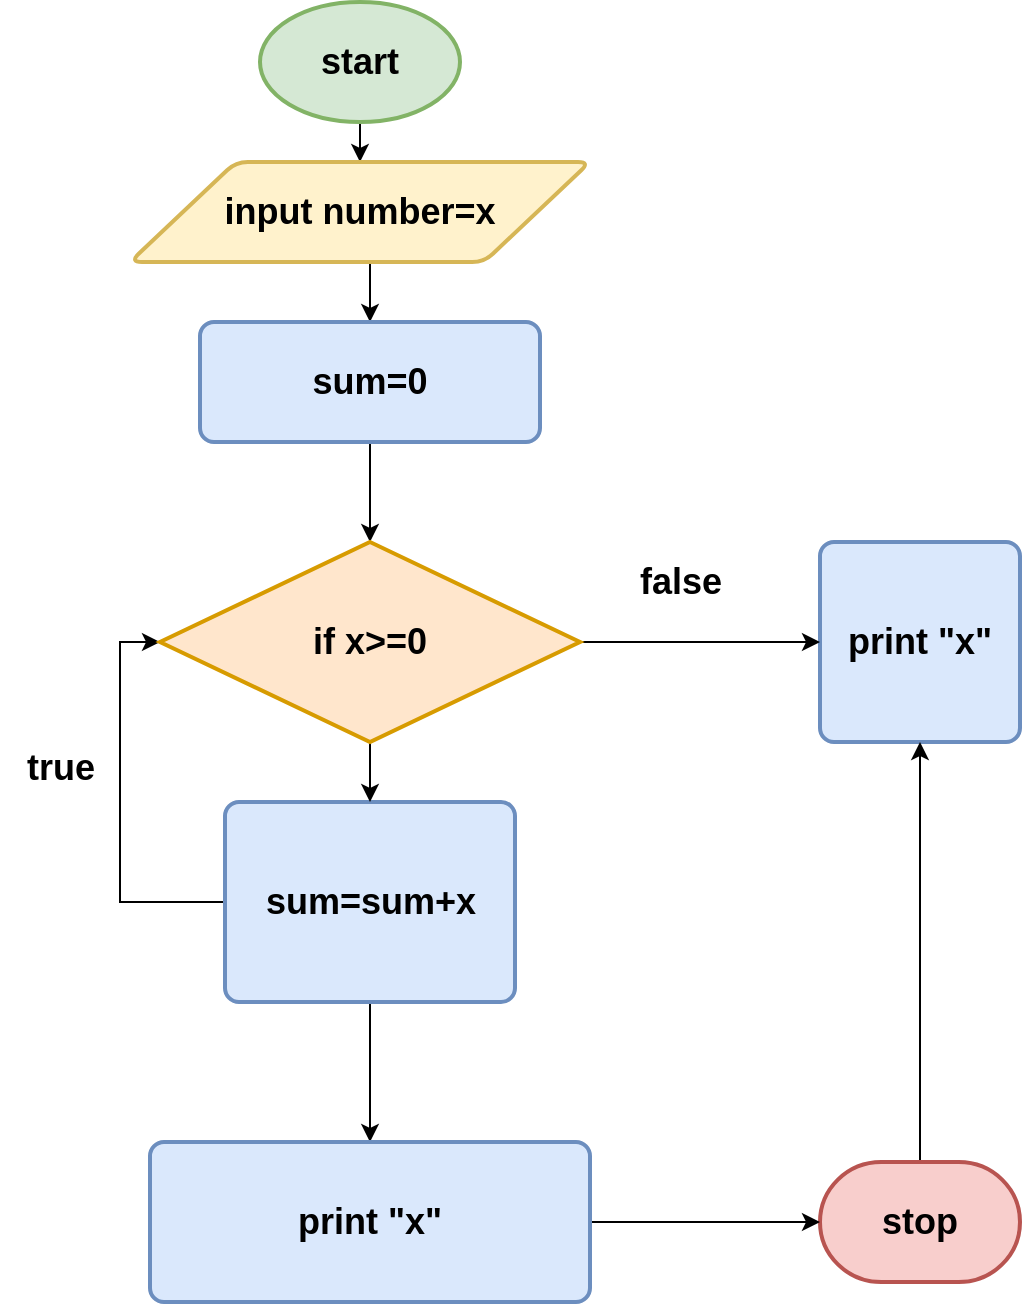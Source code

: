 <mxfile version="20.8.23" type="github">
  <diagram name="Page-1" id="dyRhPUSHNiwesirx6Q01">
    <mxGraphModel dx="2049" dy="1874" grid="1" gridSize="10" guides="1" tooltips="1" connect="1" arrows="1" fold="1" page="1" pageScale="1" pageWidth="827" pageHeight="1169" math="0" shadow="0">
      <root>
        <mxCell id="0" />
        <mxCell id="1" parent="0" />
        <mxCell id="adOomyWSaW6gL--JN8tY-3" style="edgeStyle=orthogonalEdgeStyle;rounded=0;orthogonalLoop=1;jettySize=auto;html=1;exitX=0.5;exitY=1;exitDx=0;exitDy=0;exitPerimeter=0;entryX=0.5;entryY=0;entryDx=0;entryDy=0;" parent="1" source="adOomyWSaW6gL--JN8tY-1" target="adOomyWSaW6gL--JN8tY-2" edge="1">
          <mxGeometry relative="1" as="geometry" />
        </mxCell>
        <mxCell id="adOomyWSaW6gL--JN8tY-1" value="&lt;h2&gt;start&lt;/h2&gt;" style="strokeWidth=2;html=1;shape=mxgraph.flowchart.start_1;whiteSpace=wrap;fillColor=#d5e8d4;strokeColor=#82b366;" parent="1" vertex="1">
          <mxGeometry x="350" y="-40" width="100" height="60" as="geometry" />
        </mxCell>
        <mxCell id="adOomyWSaW6gL--JN8tY-12" style="edgeStyle=orthogonalEdgeStyle;rounded=0;orthogonalLoop=1;jettySize=auto;html=1;exitX=0.5;exitY=1;exitDx=0;exitDy=0;entryX=0.5;entryY=0;entryDx=0;entryDy=0;" parent="1" source="adOomyWSaW6gL--JN8tY-2" target="adOomyWSaW6gL--JN8tY-8" edge="1">
          <mxGeometry relative="1" as="geometry" />
        </mxCell>
        <mxCell id="adOomyWSaW6gL--JN8tY-2" value="&lt;h2&gt;input number=x&lt;/h2&gt;" style="shape=parallelogram;html=1;strokeWidth=2;perimeter=parallelogramPerimeter;whiteSpace=wrap;rounded=1;arcSize=12;size=0.23;fillColor=#fff2cc;strokeColor=#d6b656;" parent="1" vertex="1">
          <mxGeometry x="285" y="40" width="230" height="50" as="geometry" />
        </mxCell>
        <mxCell id="adOomyWSaW6gL--JN8tY-6" value="&lt;h2&gt;print &quot;x&quot;&lt;/h2&gt;" style="rounded=1;whiteSpace=wrap;html=1;absoluteArcSize=1;arcSize=14;strokeWidth=2;fillColor=#dae8fc;strokeColor=#6c8ebf;" parent="1" vertex="1">
          <mxGeometry x="630" y="230" width="100" height="100" as="geometry" />
        </mxCell>
        <mxCell id="adOomyWSaW6gL--JN8tY-19" style="edgeStyle=orthogonalEdgeStyle;rounded=0;orthogonalLoop=1;jettySize=auto;html=1;exitX=0.5;exitY=1;exitDx=0;exitDy=0;entryX=0.5;entryY=0;entryDx=0;entryDy=0;" parent="1" source="adOomyWSaW6gL--JN8tY-7" target="adOomyWSaW6gL--JN8tY-16" edge="1">
          <mxGeometry relative="1" as="geometry" />
        </mxCell>
        <mxCell id="adOomyWSaW6gL--JN8tY-20" style="edgeStyle=orthogonalEdgeStyle;rounded=0;orthogonalLoop=1;jettySize=auto;html=1;exitX=0;exitY=0.5;exitDx=0;exitDy=0;entryX=0;entryY=0.5;entryDx=0;entryDy=0;entryPerimeter=0;" parent="1" source="adOomyWSaW6gL--JN8tY-7" target="adOomyWSaW6gL--JN8tY-9" edge="1">
          <mxGeometry relative="1" as="geometry" />
        </mxCell>
        <mxCell id="adOomyWSaW6gL--JN8tY-7" value="&lt;h2&gt;sum=sum+x&lt;/h2&gt;" style="rounded=1;whiteSpace=wrap;html=1;absoluteArcSize=1;arcSize=14;strokeWidth=2;fillColor=#dae8fc;strokeColor=#6c8ebf;" parent="1" vertex="1">
          <mxGeometry x="332.5" y="360" width="145" height="100" as="geometry" />
        </mxCell>
        <mxCell id="adOomyWSaW6gL--JN8tY-10" style="edgeStyle=orthogonalEdgeStyle;rounded=0;orthogonalLoop=1;jettySize=auto;html=1;exitX=0.5;exitY=1;exitDx=0;exitDy=0;entryX=0.5;entryY=0;entryDx=0;entryDy=0;entryPerimeter=0;" parent="1" source="adOomyWSaW6gL--JN8tY-8" target="adOomyWSaW6gL--JN8tY-9" edge="1">
          <mxGeometry relative="1" as="geometry" />
        </mxCell>
        <mxCell id="adOomyWSaW6gL--JN8tY-8" value="&lt;h2&gt;sum=0&lt;/h2&gt;" style="rounded=1;whiteSpace=wrap;html=1;absoluteArcSize=1;arcSize=14;strokeWidth=2;fillColor=#dae8fc;strokeColor=#6c8ebf;" parent="1" vertex="1">
          <mxGeometry x="320" y="120" width="170" height="60" as="geometry" />
        </mxCell>
        <mxCell id="adOomyWSaW6gL--JN8tY-11" style="edgeStyle=orthogonalEdgeStyle;rounded=0;orthogonalLoop=1;jettySize=auto;html=1;exitX=1;exitY=0.5;exitDx=0;exitDy=0;exitPerimeter=0;entryX=0;entryY=0.5;entryDx=0;entryDy=0;" parent="1" source="adOomyWSaW6gL--JN8tY-9" target="adOomyWSaW6gL--JN8tY-6" edge="1">
          <mxGeometry relative="1" as="geometry" />
        </mxCell>
        <mxCell id="adOomyWSaW6gL--JN8tY-13" style="edgeStyle=orthogonalEdgeStyle;rounded=0;orthogonalLoop=1;jettySize=auto;html=1;exitX=0.5;exitY=1;exitDx=0;exitDy=0;exitPerimeter=0;" parent="1" source="adOomyWSaW6gL--JN8tY-9" target="adOomyWSaW6gL--JN8tY-7" edge="1">
          <mxGeometry relative="1" as="geometry" />
        </mxCell>
        <mxCell id="adOomyWSaW6gL--JN8tY-9" value="&lt;h2&gt;if x&amp;gt;=0&lt;/h2&gt;" style="strokeWidth=2;html=1;shape=mxgraph.flowchart.decision;whiteSpace=wrap;fillColor=#ffe6cc;strokeColor=#d79b00;" parent="1" vertex="1">
          <mxGeometry x="300" y="230" width="210" height="100" as="geometry" />
        </mxCell>
        <mxCell id="adOomyWSaW6gL--JN8tY-14" value="&lt;h2&gt;false&lt;/h2&gt;" style="text;html=1;align=center;verticalAlign=middle;resizable=0;points=[];autosize=1;strokeColor=none;fillColor=none;" parent="1" vertex="1">
          <mxGeometry x="530" y="220" width="60" height="60" as="geometry" />
        </mxCell>
        <mxCell id="adOomyWSaW6gL--JN8tY-18" style="edgeStyle=orthogonalEdgeStyle;rounded=0;orthogonalLoop=1;jettySize=auto;html=1;exitX=0.5;exitY=0;exitDx=0;exitDy=0;exitPerimeter=0;entryX=0.5;entryY=1;entryDx=0;entryDy=0;" parent="1" source="adOomyWSaW6gL--JN8tY-15" target="adOomyWSaW6gL--JN8tY-6" edge="1">
          <mxGeometry relative="1" as="geometry" />
        </mxCell>
        <mxCell id="adOomyWSaW6gL--JN8tY-15" value="&lt;h2&gt;stop&lt;/h2&gt;" style="strokeWidth=2;html=1;shape=mxgraph.flowchart.terminator;whiteSpace=wrap;direction=east;fillColor=#f8cecc;strokeColor=#b85450;" parent="1" vertex="1">
          <mxGeometry x="630" y="540" width="100" height="60" as="geometry" />
        </mxCell>
        <mxCell id="adOomyWSaW6gL--JN8tY-17" style="edgeStyle=orthogonalEdgeStyle;rounded=0;orthogonalLoop=1;jettySize=auto;html=1;exitX=1;exitY=0.5;exitDx=0;exitDy=0;entryX=0;entryY=0.5;entryDx=0;entryDy=0;entryPerimeter=0;" parent="1" source="adOomyWSaW6gL--JN8tY-16" target="adOomyWSaW6gL--JN8tY-15" edge="1">
          <mxGeometry relative="1" as="geometry" />
        </mxCell>
        <mxCell id="adOomyWSaW6gL--JN8tY-16" value="&lt;h2&gt;print &quot;x&quot;&lt;/h2&gt;" style="rounded=1;whiteSpace=wrap;html=1;absoluteArcSize=1;arcSize=14;strokeWidth=2;fillColor=#dae8fc;strokeColor=#6c8ebf;" parent="1" vertex="1">
          <mxGeometry x="295" y="530" width="220" height="80" as="geometry" />
        </mxCell>
        <mxCell id="gS5OnG00oROxqwMqfMhN-1" value="&lt;h2&gt;&lt;font style=&quot;font-size: 18px;&quot;&gt;true&lt;/font&gt;&lt;/h2&gt;" style="text;html=1;align=center;verticalAlign=middle;resizable=0;points=[];autosize=1;strokeColor=none;fillColor=none;fontSize=18;" vertex="1" parent="1">
          <mxGeometry x="220" y="295" width="60" height="90" as="geometry" />
        </mxCell>
      </root>
    </mxGraphModel>
  </diagram>
</mxfile>
